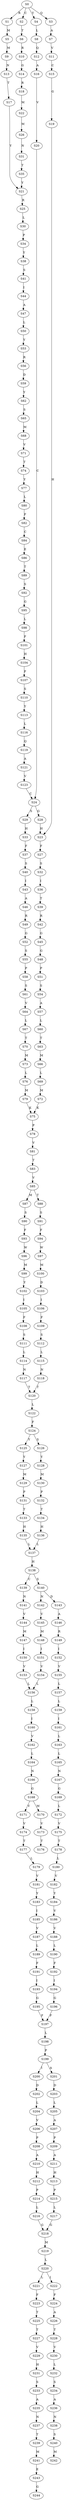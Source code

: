 strict digraph  {
	S0 -> S1 [ label = R ];
	S0 -> S2 [ label = C ];
	S0 -> S3 [ label = Q ];
	S0 -> S4 [ label = Y ];
	S1 -> S5 [ label = M ];
	S2 -> S6 [ label = T ];
	S3 -> S7 [ label = A ];
	S4 -> S8 [ label = L ];
	S5 -> S9 [ label = M ];
	S6 -> S10 [ label = R ];
	S7 -> S11 [ label = V ];
	S8 -> S12 [ label = Q ];
	S9 -> S13 [ label = N ];
	S10 -> S14 [ label = G ];
	S11 -> S15 [ label = C ];
	S12 -> S16 [ label = A ];
	S13 -> S17 [ label = T ];
	S14 -> S18 [ label = R ];
	S15 -> S19 [ label = G ];
	S16 -> S20 [ label = V ];
	S17 -> S21 [ label = Y ];
	S18 -> S22 [ label = M ];
	S19 -> S23 [ label = H ];
	S20 -> S24 [ label = C ];
	S21 -> S25 [ label = R ];
	S22 -> S26 [ label = M ];
	S23 -> S27 [ label = F ];
	S24 -> S28 [ label = G ];
	S24 -> S29 [ label = S ];
	S25 -> S30 [ label = L ];
	S26 -> S31 [ label = N ];
	S27 -> S32 [ label = S ];
	S28 -> S23 [ label = H ];
	S29 -> S33 [ label = H ];
	S30 -> S34 [ label = P ];
	S31 -> S35 [ label = T ];
	S32 -> S36 [ label = I ];
	S33 -> S37 [ label = F ];
	S34 -> S38 [ label = Y ];
	S35 -> S21 [ label = Y ];
	S36 -> S39 [ label = T ];
	S37 -> S40 [ label = S ];
	S38 -> S41 [ label = S ];
	S39 -> S42 [ label = R ];
	S40 -> S43 [ label = I ];
	S41 -> S44 [ label = I ];
	S42 -> S45 [ label = G ];
	S43 -> S46 [ label = A ];
	S44 -> S47 [ label = A ];
	S45 -> S48 [ label = G ];
	S46 -> S49 [ label = R ];
	S47 -> S50 [ label = L ];
	S48 -> S51 [ label = P ];
	S49 -> S52 [ label = G ];
	S50 -> S53 [ label = Y ];
	S51 -> S54 [ label = S ];
	S52 -> S55 [ label = S ];
	S53 -> S56 [ label = R ];
	S54 -> S57 [ label = A ];
	S55 -> S58 [ label = P ];
	S56 -> S59 [ label = D ];
	S57 -> S60 [ label = L ];
	S58 -> S61 [ label = S ];
	S59 -> S62 [ label = Y ];
	S60 -> S63 [ label = T ];
	S61 -> S64 [ label = V ];
	S62 -> S65 [ label = S ];
	S63 -> S66 [ label = M ];
	S64 -> S67 [ label = L ];
	S65 -> S68 [ label = M ];
	S66 -> S69 [ label = L ];
	S67 -> S70 [ label = T ];
	S68 -> S71 [ label = V ];
	S69 -> S72 [ label = M ];
	S70 -> S73 [ label = M ];
	S71 -> S74 [ label = T ];
	S72 -> S75 [ label = K ];
	S73 -> S76 [ label = L ];
	S74 -> S77 [ label = Y ];
	S75 -> S78 [ label = P ];
	S76 -> S79 [ label = M ];
	S77 -> S80 [ label = L ];
	S78 -> S81 [ label = V ];
	S79 -> S75 [ label = K ];
	S80 -> S82 [ label = F ];
	S81 -> S83 [ label = T ];
	S82 -> S84 [ label = C ];
	S83 -> S85 [ label = V ];
	S84 -> S86 [ label = E ];
	S85 -> S87 [ label = M ];
	S85 -> S88 [ label = T ];
	S86 -> S89 [ label = T ];
	S87 -> S90 [ label = S ];
	S88 -> S91 [ label = S ];
	S89 -> S92 [ label = S ];
	S90 -> S93 [ label = F ];
	S91 -> S94 [ label = F ];
	S92 -> S95 [ label = G ];
	S93 -> S96 [ label = W ];
	S94 -> S97 [ label = W ];
	S95 -> S98 [ label = L ];
	S96 -> S99 [ label = M ];
	S97 -> S100 [ label = M ];
	S98 -> S101 [ label = F ];
	S99 -> S102 [ label = Y ];
	S100 -> S103 [ label = D ];
	S101 -> S104 [ label = H ];
	S102 -> S105 [ label = I ];
	S103 -> S106 [ label = I ];
	S104 -> S107 [ label = F ];
	S105 -> S108 [ label = F ];
	S106 -> S109 [ label = F ];
	S107 -> S110 [ label = S ];
	S108 -> S111 [ label = S ];
	S109 -> S112 [ label = S ];
	S110 -> S113 [ label = Y ];
	S111 -> S114 [ label = L ];
	S112 -> S115 [ label = L ];
	S113 -> S116 [ label = L ];
	S114 -> S117 [ label = N ];
	S115 -> S118 [ label = N ];
	S116 -> S119 [ label = Q ];
	S117 -> S120 [ label = T ];
	S118 -> S120 [ label = T ];
	S119 -> S121 [ label = A ];
	S120 -> S122 [ label = L ];
	S121 -> S123 [ label = V ];
	S122 -> S124 [ label = F ];
	S123 -> S24 [ label = C ];
	S124 -> S125 [ label = Y ];
	S124 -> S126 [ label = S ];
	S125 -> S127 [ label = Y ];
	S126 -> S128 [ label = Y ];
	S127 -> S129 [ label = M ];
	S128 -> S130 [ label = M ];
	S129 -> S131 [ label = P ];
	S130 -> S132 [ label = P ];
	S131 -> S133 [ label = T ];
	S132 -> S134 [ label = T ];
	S133 -> S135 [ label = H ];
	S134 -> S136 [ label = H ];
	S135 -> S137 [ label = L ];
	S136 -> S137 [ label = L ];
	S137 -> S138 [ label = H ];
	S138 -> S139 [ label = C ];
	S138 -> S140 [ label = S ];
	S139 -> S141 [ label = N ];
	S140 -> S142 [ label = N ];
	S140 -> S143 [ label = D ];
	S141 -> S144 [ label = V ];
	S142 -> S145 [ label = V ];
	S143 -> S146 [ label = A ];
	S144 -> S147 [ label = M ];
	S145 -> S148 [ label = M ];
	S146 -> S149 [ label = R ];
	S147 -> S150 [ label = I ];
	S148 -> S151 [ label = I ];
	S149 -> S152 [ label = I ];
	S150 -> S153 [ label = V ];
	S151 -> S154 [ label = V ];
	S152 -> S155 [ label = V ];
	S153 -> S156 [ label = L ];
	S154 -> S156 [ label = L ];
	S155 -> S157 [ label = L ];
	S156 -> S158 [ label = L ];
	S157 -> S159 [ label = L ];
	S158 -> S160 [ label = I ];
	S159 -> S161 [ label = I ];
	S160 -> S162 [ label = V ];
	S161 -> S163 [ label = L ];
	S162 -> S164 [ label = L ];
	S163 -> S165 [ label = L ];
	S164 -> S166 [ label = N ];
	S165 -> S167 [ label = N ];
	S166 -> S168 [ label = G ];
	S167 -> S169 [ label = G ];
	S168 -> S170 [ label = M ];
	S168 -> S171 [ label = V ];
	S169 -> S172 [ label = L ];
	S170 -> S173 [ label = V ];
	S171 -> S174 [ label = V ];
	S172 -> S175 [ label = V ];
	S173 -> S176 [ label = T ];
	S174 -> S177 [ label = T ];
	S175 -> S178 [ label = T ];
	S177 -> S179 [ label = L ];
	S178 -> S180 [ label = L ];
	S179 -> S181 [ label = V ];
	S180 -> S182 [ label = V ];
	S181 -> S183 [ label = Y ];
	S182 -> S184 [ label = Y ];
	S183 -> S185 [ label = I ];
	S184 -> S186 [ label = V ];
	S185 -> S187 [ label = V ];
	S186 -> S188 [ label = V ];
	S187 -> S189 [ label = L ];
	S188 -> S190 [ label = L ];
	S189 -> S191 [ label = F ];
	S190 -> S192 [ label = F ];
	S191 -> S193 [ label = I ];
	S192 -> S194 [ label = I ];
	S193 -> S195 [ label = G ];
	S194 -> S196 [ label = G ];
	S195 -> S197 [ label = F ];
	S196 -> S197 [ label = F ];
	S197 -> S198 [ label = L ];
	S198 -> S199 [ label = P ];
	S199 -> S200 [ label = I ];
	S199 -> S201 [ label = A ];
	S200 -> S202 [ label = D ];
	S201 -> S203 [ label = D ];
	S202 -> S204 [ label = L ];
	S203 -> S205 [ label = L ];
	S204 -> S206 [ label = V ];
	S205 -> S207 [ label = A ];
	S206 -> S208 [ label = P ];
	S207 -> S209 [ label = P ];
	S208 -> S210 [ label = A ];
	S209 -> S211 [ label = A ];
	S210 -> S212 [ label = H ];
	S211 -> S213 [ label = H ];
	S212 -> S214 [ label = P ];
	S213 -> S215 [ label = P ];
	S214 -> S216 [ label = L ];
	S215 -> S217 [ label = L ];
	S216 -> S218 [ label = G ];
	S217 -> S218 [ label = G ];
	S218 -> S219 [ label = M ];
	S219 -> S220 [ label = L ];
	S220 -> S221 [ label = L ];
	S220 -> S222 [ label = I ];
	S221 -> S223 [ label = F ];
	S222 -> S224 [ label = F ];
	S223 -> S225 [ label = T ];
	S224 -> S226 [ label = A ];
	S225 -> S227 [ label = T ];
	S226 -> S228 [ label = T ];
	S227 -> S229 [ label = V ];
	S228 -> S230 [ label = V ];
	S229 -> S231 [ label = H ];
	S230 -> S232 [ label = L ];
	S231 -> S233 [ label = S ];
	S232 -> S234 [ label = S ];
	S233 -> S235 [ label = A ];
	S234 -> S236 [ label = A ];
	S235 -> S237 [ label = N ];
	S236 -> S238 [ label = N ];
	S237 -> S239 [ label = T ];
	S238 -> S240 [ label = S ];
	S239 -> S241 [ label = M ];
	S240 -> S242 [ label = M ];
	S241 -> S243 [ label = E ];
	S243 -> S244 [ label = G ];
}
